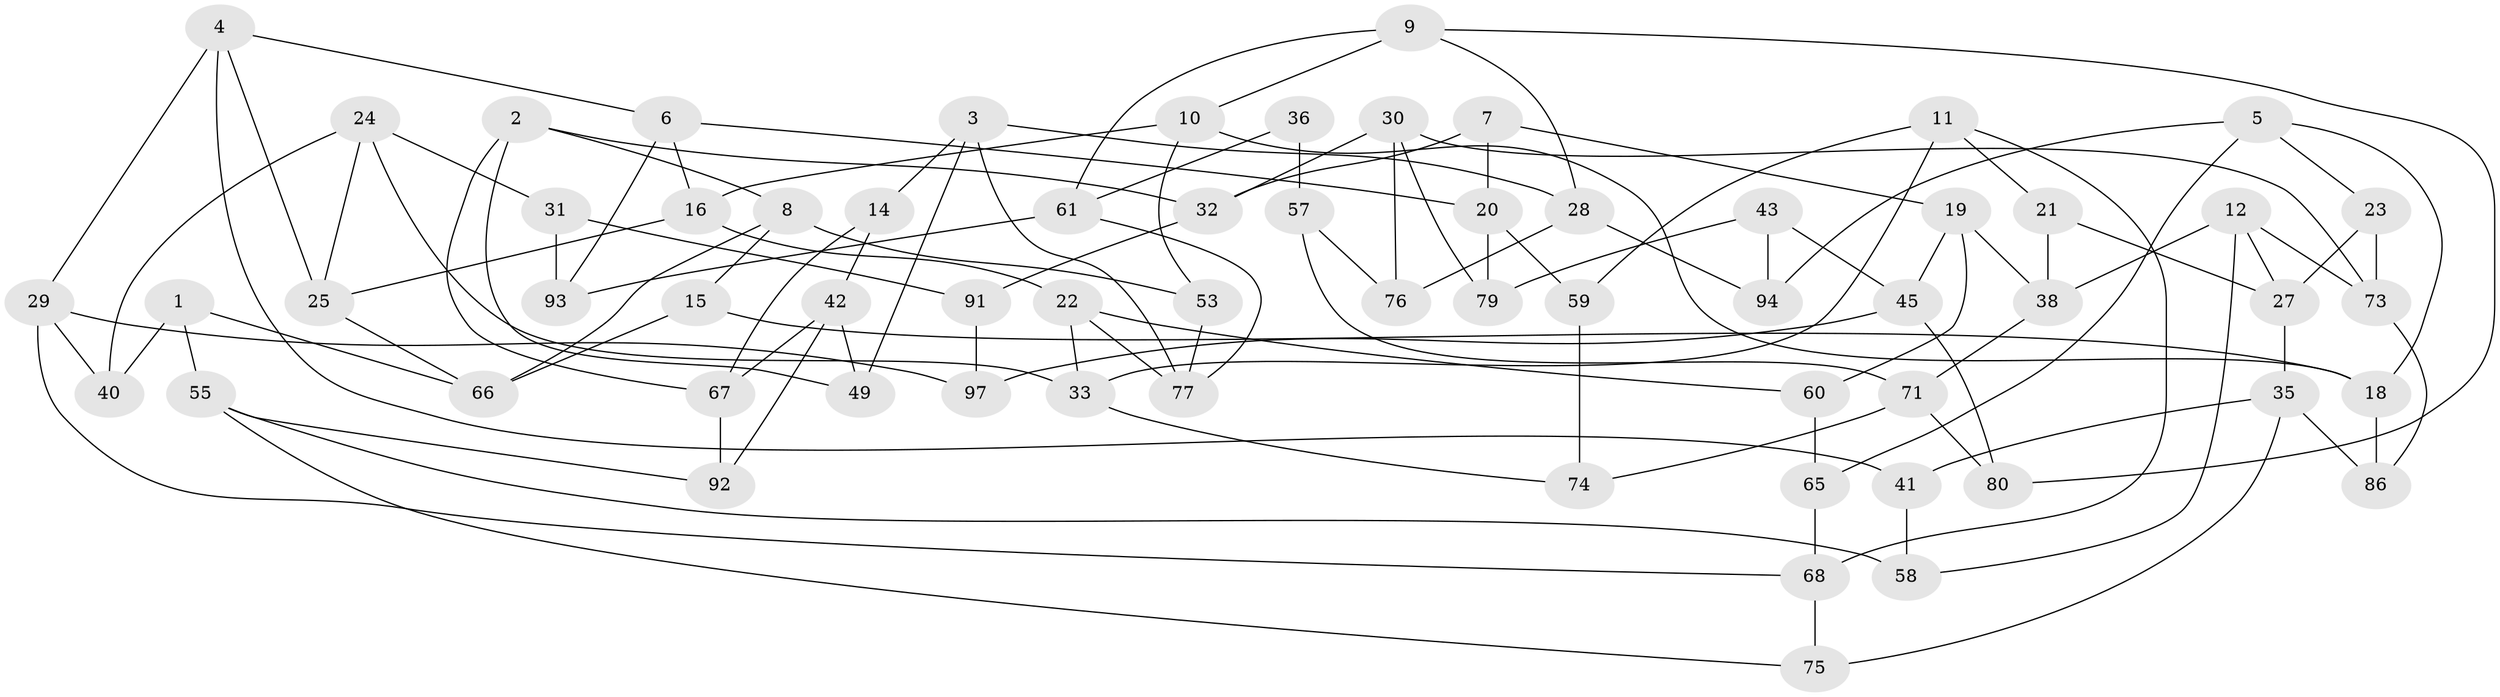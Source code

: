 // original degree distribution, {3: 1.0}
// Generated by graph-tools (version 1.1) at 2025/39/02/21/25 10:39:00]
// undirected, 64 vertices, 113 edges
graph export_dot {
graph [start="1"]
  node [color=gray90,style=filled];
  1;
  2 [super="+34"];
  3 [super="+26"];
  4 [super="+13"];
  5 [super="+100"];
  6 [super="+72"];
  7;
  8 [super="+46"];
  9 [super="+51"];
  10 [super="+82"];
  11 [super="+96"];
  12 [super="+17"];
  14;
  15;
  16 [super="+63"];
  18 [super="+62"];
  19 [super="+64"];
  20 [super="+44"];
  21;
  22 [super="+87"];
  23;
  24 [super="+39"];
  25 [super="+50"];
  27 [super="+90"];
  28 [super="+37"];
  29 [super="+83"];
  30 [super="+47"];
  31;
  32 [super="+56"];
  33 [super="+48"];
  35 [super="+54"];
  36;
  38 [super="+81"];
  40;
  41;
  42 [super="+78"];
  43;
  45 [super="+52"];
  49;
  53;
  55 [super="+98"];
  57 [super="+95"];
  58;
  59;
  60;
  61 [super="+70"];
  65;
  66 [super="+99"];
  67 [super="+88"];
  68 [super="+69"];
  71 [super="+84"];
  73 [super="+85"];
  74;
  75;
  76;
  77 [super="+89"];
  79;
  80;
  86;
  91;
  92;
  93;
  94;
  97;
  1 -- 66;
  1 -- 40;
  1 -- 55;
  2 -- 49;
  2 -- 8;
  2 -- 32;
  2 -- 67;
  3 -- 14;
  3 -- 49;
  3 -- 28;
  3 -- 77;
  4 -- 29;
  4 -- 25;
  4 -- 41;
  4 -- 6;
  5 -- 94;
  5 -- 23;
  5 -- 65;
  5 -- 18;
  6 -- 93;
  6 -- 20;
  6 -- 16;
  7 -- 20;
  7 -- 32;
  7 -- 19;
  8 -- 66;
  8 -- 53;
  8 -- 15;
  9 -- 28;
  9 -- 61;
  9 -- 80;
  9 -- 10;
  10 -- 18;
  10 -- 53;
  10 -- 16;
  11 -- 33;
  11 -- 59;
  11 -- 21;
  11 -- 68;
  12 -- 58;
  12 -- 27;
  12 -- 38;
  12 -- 73;
  14 -- 42;
  14 -- 67;
  15 -- 18;
  15 -- 66;
  16 -- 22;
  16 -- 25;
  18 -- 86;
  19 -- 38;
  19 -- 60;
  19 -- 45;
  20 -- 59;
  20 -- 79;
  21 -- 38;
  21 -- 27;
  22 -- 60;
  22 -- 77;
  22 -- 33;
  23 -- 27;
  23 -- 73;
  24 -- 33;
  24 -- 25;
  24 -- 40;
  24 -- 31;
  25 -- 66;
  27 -- 35;
  28 -- 94;
  28 -- 76;
  29 -- 97;
  29 -- 40;
  29 -- 68;
  30 -- 76;
  30 -- 79;
  30 -- 73;
  30 -- 32;
  31 -- 93;
  31 -- 91;
  32 -- 91;
  33 -- 74;
  35 -- 41;
  35 -- 75;
  35 -- 86;
  36 -- 61;
  36 -- 57 [weight=2];
  38 -- 71;
  41 -- 58;
  42 -- 67;
  42 -- 49;
  42 -- 92;
  43 -- 94;
  43 -- 79;
  43 -- 45;
  45 -- 80;
  45 -- 97;
  53 -- 77;
  55 -- 75;
  55 -- 58;
  55 -- 92;
  57 -- 76;
  57 -- 71;
  59 -- 74;
  60 -- 65;
  61 -- 77;
  61 -- 93;
  65 -- 68;
  67 -- 92;
  68 -- 75;
  71 -- 74;
  71 -- 80;
  73 -- 86;
  91 -- 97;
}
